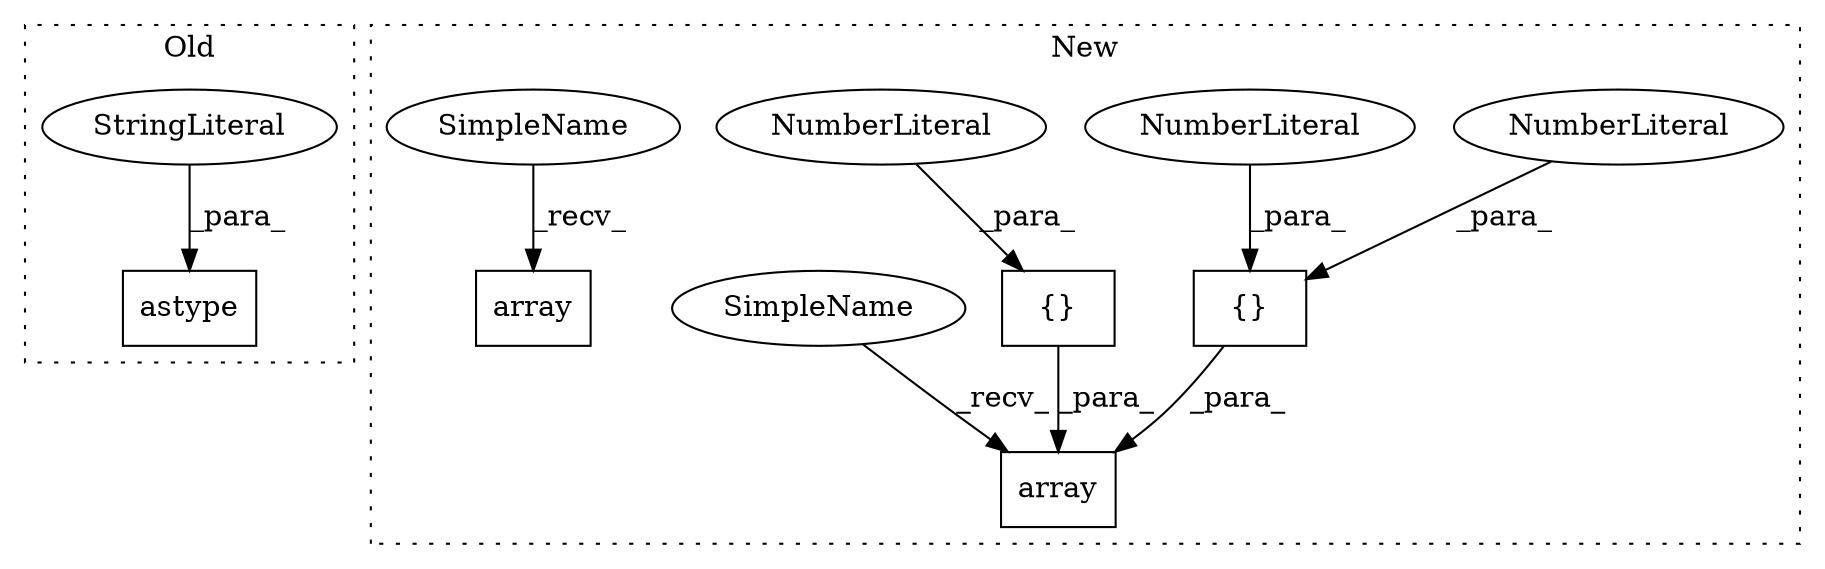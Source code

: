 digraph G {
subgraph cluster0 {
1 [label="astype" a="32" s="876,887" l="7,1" shape="box"];
6 [label="StringLiteral" a="45" s="883" l="4" shape="ellipse"];
label = "Old";
style="dotted";
}
subgraph cluster1 {
2 [label="array" a="32" s="1360,1459" l="6,1" shape="box"];
3 [label="{}" a="4" s="1441,1457" l="1,1" shape="box"];
4 [label="NumberLiteral" a="34" s="1446" l="3" shape="ellipse"];
5 [label="NumberLiteral" a="34" s="1442" l="3" shape="ellipse"];
7 [label="array" a="32" s="1717,1754" l="6,1" shape="box"];
8 [label="{}" a="4" s="1380,1398" l="1,1" shape="box"];
9 [label="NumberLiteral" a="34" s="1389" l="3" shape="ellipse"];
10 [label="SimpleName" a="42" s="1354" l="5" shape="ellipse"];
11 [label="SimpleName" a="42" s="1711" l="5" shape="ellipse"];
label = "New";
style="dotted";
}
3 -> 2 [label="_para_"];
4 -> 3 [label="_para_"];
5 -> 3 [label="_para_"];
6 -> 1 [label="_para_"];
8 -> 2 [label="_para_"];
9 -> 8 [label="_para_"];
10 -> 2 [label="_recv_"];
11 -> 7 [label="_recv_"];
}